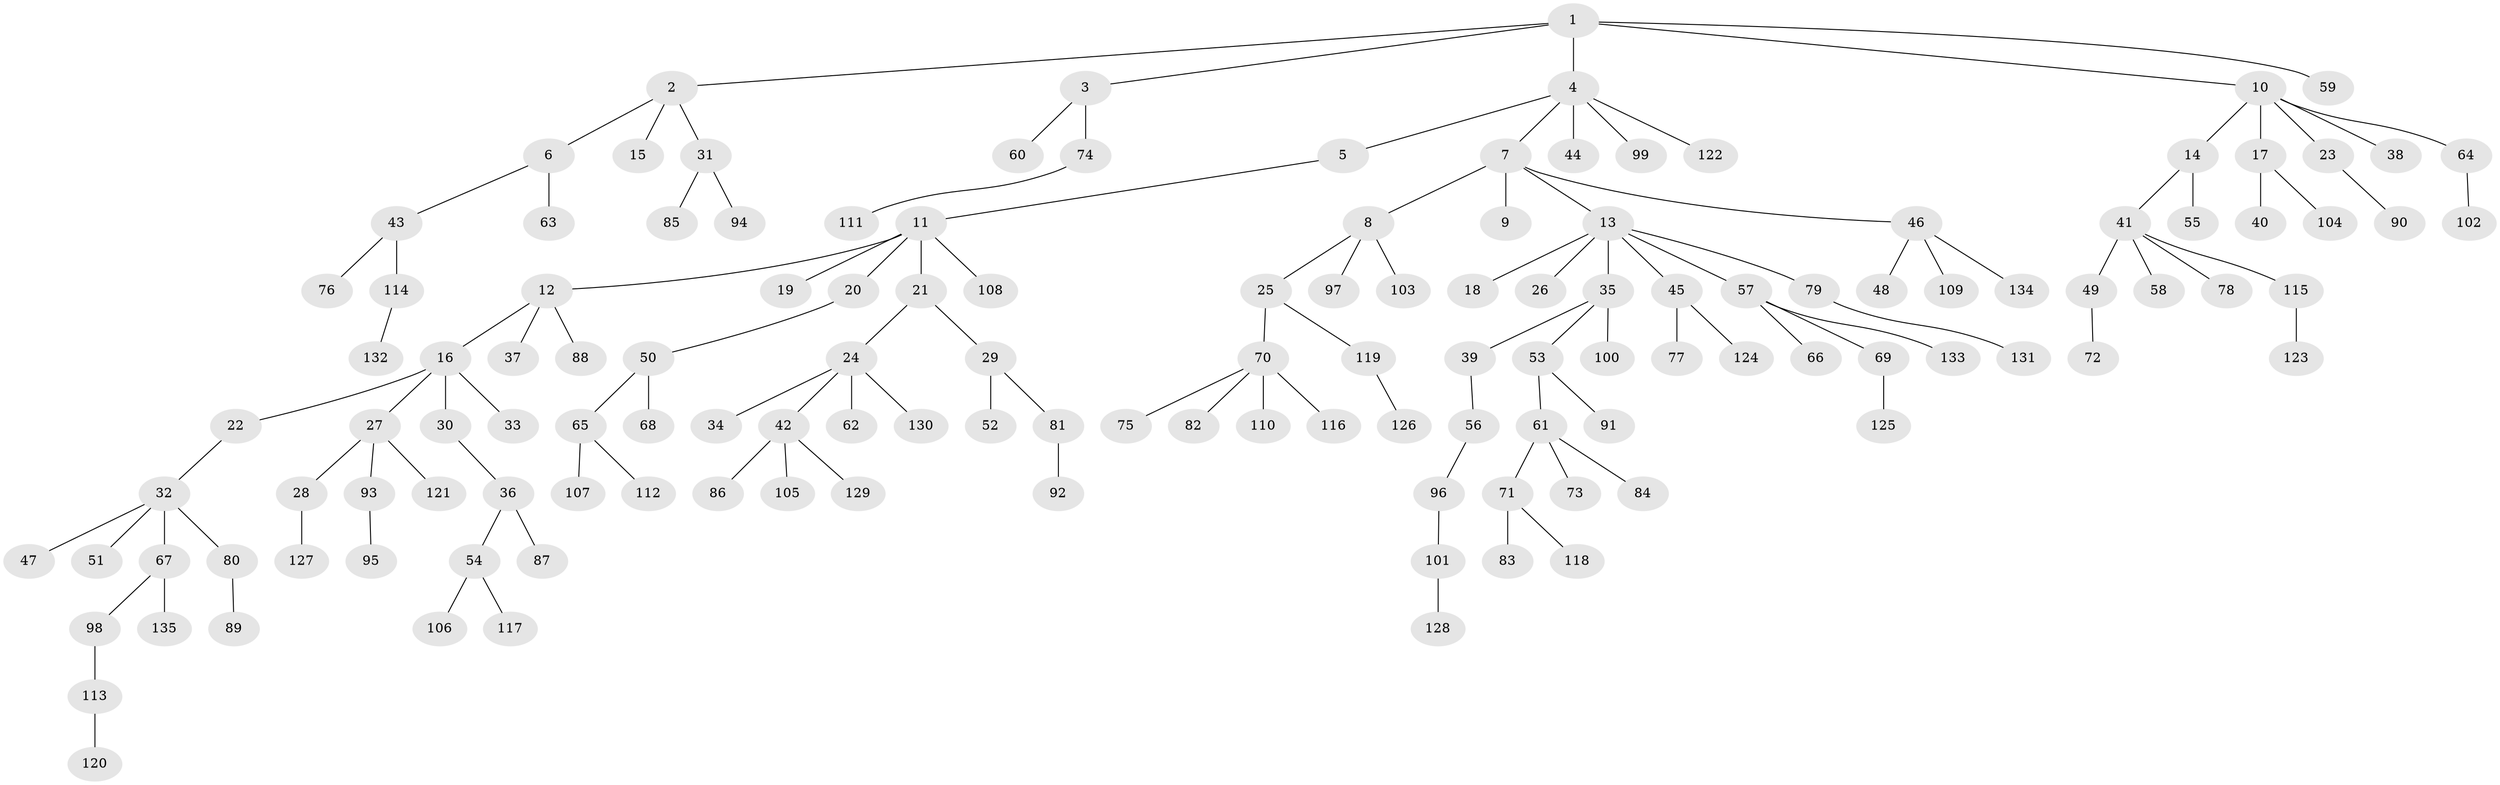 // Generated by graph-tools (version 1.1) at 2025/26/03/09/25 03:26:24]
// undirected, 135 vertices, 134 edges
graph export_dot {
graph [start="1"]
  node [color=gray90,style=filled];
  1;
  2;
  3;
  4;
  5;
  6;
  7;
  8;
  9;
  10;
  11;
  12;
  13;
  14;
  15;
  16;
  17;
  18;
  19;
  20;
  21;
  22;
  23;
  24;
  25;
  26;
  27;
  28;
  29;
  30;
  31;
  32;
  33;
  34;
  35;
  36;
  37;
  38;
  39;
  40;
  41;
  42;
  43;
  44;
  45;
  46;
  47;
  48;
  49;
  50;
  51;
  52;
  53;
  54;
  55;
  56;
  57;
  58;
  59;
  60;
  61;
  62;
  63;
  64;
  65;
  66;
  67;
  68;
  69;
  70;
  71;
  72;
  73;
  74;
  75;
  76;
  77;
  78;
  79;
  80;
  81;
  82;
  83;
  84;
  85;
  86;
  87;
  88;
  89;
  90;
  91;
  92;
  93;
  94;
  95;
  96;
  97;
  98;
  99;
  100;
  101;
  102;
  103;
  104;
  105;
  106;
  107;
  108;
  109;
  110;
  111;
  112;
  113;
  114;
  115;
  116;
  117;
  118;
  119;
  120;
  121;
  122;
  123;
  124;
  125;
  126;
  127;
  128;
  129;
  130;
  131;
  132;
  133;
  134;
  135;
  1 -- 2;
  1 -- 3;
  1 -- 4;
  1 -- 10;
  1 -- 59;
  2 -- 6;
  2 -- 15;
  2 -- 31;
  3 -- 60;
  3 -- 74;
  4 -- 5;
  4 -- 7;
  4 -- 44;
  4 -- 99;
  4 -- 122;
  5 -- 11;
  6 -- 43;
  6 -- 63;
  7 -- 8;
  7 -- 9;
  7 -- 13;
  7 -- 46;
  8 -- 25;
  8 -- 97;
  8 -- 103;
  10 -- 14;
  10 -- 17;
  10 -- 23;
  10 -- 38;
  10 -- 64;
  11 -- 12;
  11 -- 19;
  11 -- 20;
  11 -- 21;
  11 -- 108;
  12 -- 16;
  12 -- 37;
  12 -- 88;
  13 -- 18;
  13 -- 26;
  13 -- 35;
  13 -- 45;
  13 -- 57;
  13 -- 79;
  14 -- 41;
  14 -- 55;
  16 -- 22;
  16 -- 27;
  16 -- 30;
  16 -- 33;
  17 -- 40;
  17 -- 104;
  20 -- 50;
  21 -- 24;
  21 -- 29;
  22 -- 32;
  23 -- 90;
  24 -- 34;
  24 -- 42;
  24 -- 62;
  24 -- 130;
  25 -- 70;
  25 -- 119;
  27 -- 28;
  27 -- 93;
  27 -- 121;
  28 -- 127;
  29 -- 52;
  29 -- 81;
  30 -- 36;
  31 -- 85;
  31 -- 94;
  32 -- 47;
  32 -- 51;
  32 -- 67;
  32 -- 80;
  35 -- 39;
  35 -- 53;
  35 -- 100;
  36 -- 54;
  36 -- 87;
  39 -- 56;
  41 -- 49;
  41 -- 58;
  41 -- 78;
  41 -- 115;
  42 -- 86;
  42 -- 105;
  42 -- 129;
  43 -- 76;
  43 -- 114;
  45 -- 77;
  45 -- 124;
  46 -- 48;
  46 -- 109;
  46 -- 134;
  49 -- 72;
  50 -- 65;
  50 -- 68;
  53 -- 61;
  53 -- 91;
  54 -- 106;
  54 -- 117;
  56 -- 96;
  57 -- 66;
  57 -- 69;
  57 -- 133;
  61 -- 71;
  61 -- 73;
  61 -- 84;
  64 -- 102;
  65 -- 107;
  65 -- 112;
  67 -- 98;
  67 -- 135;
  69 -- 125;
  70 -- 75;
  70 -- 82;
  70 -- 110;
  70 -- 116;
  71 -- 83;
  71 -- 118;
  74 -- 111;
  79 -- 131;
  80 -- 89;
  81 -- 92;
  93 -- 95;
  96 -- 101;
  98 -- 113;
  101 -- 128;
  113 -- 120;
  114 -- 132;
  115 -- 123;
  119 -- 126;
}
